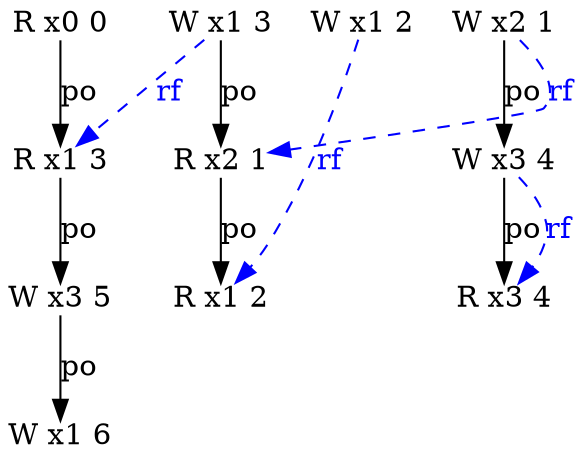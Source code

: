 digraph g {
  n1_0 [type=R,loc=0,th=1,idx=0,label="R x0 0",pos="1,0!",shape=plain];
  n0_0 [type=W,loc=2,th=0,idx=0,label="W x2 1",pos="0,0!",shape=plain];
  n3_0 [type=W,loc=1,th=3,idx=0,label="W x1 3",pos="3,0!",shape=plain];
  n1_2 [type=W,loc=3,th=1,idx=2,label="W x3 5",pos="1,-2!",shape=plain];
  n0_1 [type=W,loc=3,th=0,idx=1,label="W x3 4",pos="0,-1!",shape=plain];
  n1_1 [type=R,loc=1,th=1,idx=1,label="R x1 3",pos="1,-1!",shape=plain];
  n2_0 [type=W,loc=1,th=2,idx=0,label="W x1 2",pos="2,0!",shape=plain];
  n3_2 [type=R,loc=1,th=3,idx=2,label="R x1 2",pos="3,-2!",shape=plain];
  n1_3 [type=W,loc=1,th=1,idx=3,label="W x1 6",pos="1,-3!",shape=plain];
  n0_2 [type=R,loc=3,th=0,idx=2,label="R x3 4",pos="0,-2!",shape=plain];
  n3_1 [type=R,loc=2,th=3,idx=1,label="R x2 1",pos="3,-1!",shape=plain];
  n1_2 -> n1_3 [label="po"];
  n3_1 -> n3_2 [label="po"];
  n1_0 -> n1_1 [label="po"];
  n3_0 -> n3_1 [label="po"];
  n1_1 -> n1_2 [label="po"];
  n0_0 -> n0_1 [label="po"];
  n0_1 -> n0_2 [label="po"];
  n0_0 -> n3_1 [from_th=0,to_th=3,from_idx=0,to_idx=1,constraint=false,style=dashed,label="rf",fontcolor=blue,color=blue];
  n0_1 -> n0_2 [from_th=0,to_th=0,from_idx=1,to_idx=2,constraint=false,style=dashed,label="rf",fontcolor=blue,color=blue];
  n3_0 -> n1_1 [from_th=3,to_th=1,from_idx=0,to_idx=1,constraint=false,style=dashed,label="rf",fontcolor=blue,color=blue];
  n2_0 -> n3_2 [from_th=2,to_th=3,from_idx=0,to_idx=2,constraint=false,style=dashed,label="rf",fontcolor=blue,color=blue];
}
